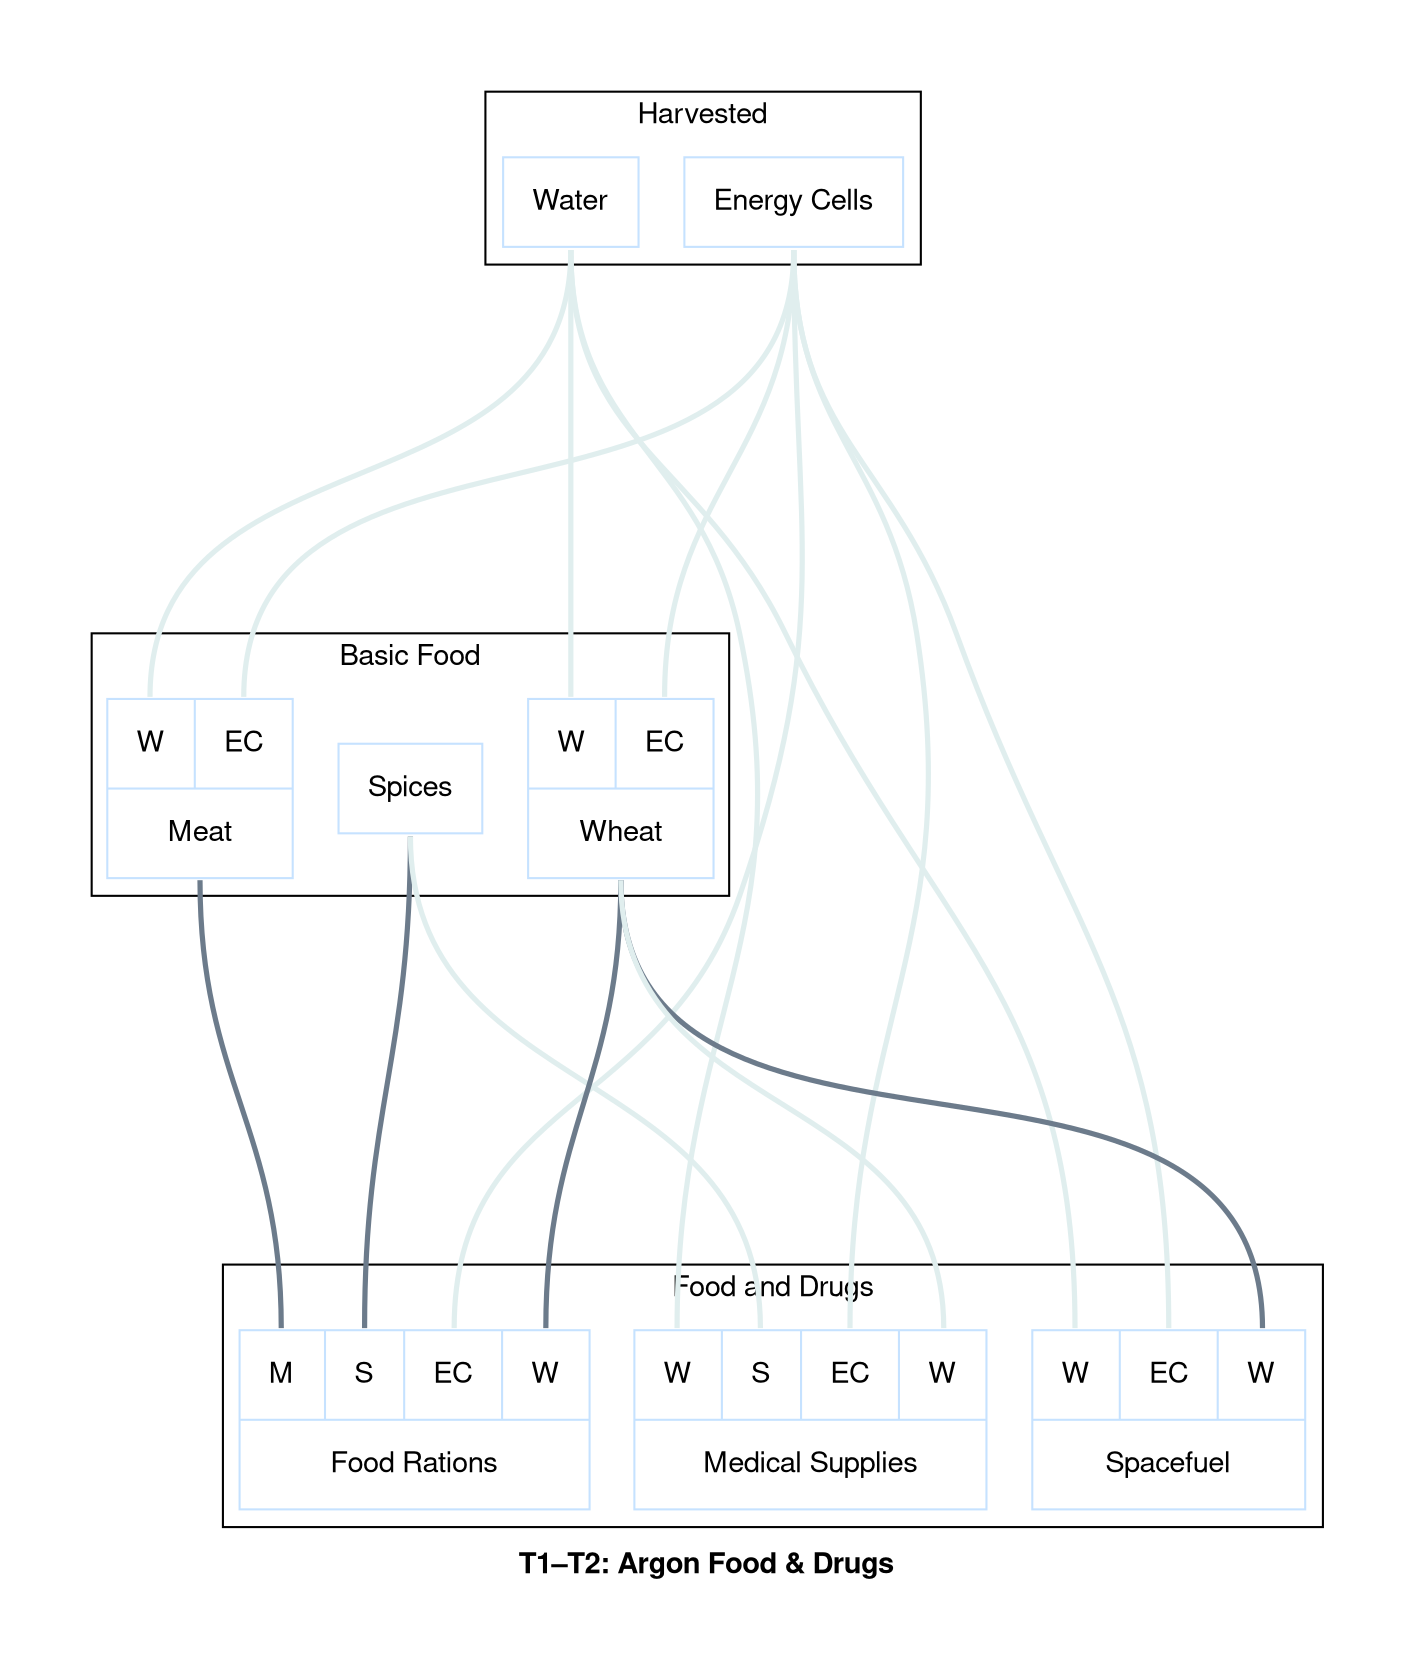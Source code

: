 graph "X4 Economy" {
	edge [arrowType=normal]
	compound=true fontname="Helvetica,Arial,sans-serif"
	label=<<b>T1–T2: Argon Food &amp; Drugs</b>>
	graph [nodesep=0.3 pad=0.5 ranksep=3]
	node [color=slategray1 fontname="Helvetica,Arial,sans-serif" margin=0.2 penwidth=1 shape=box]
	edge [arrowhead=normal arrowtype=normal fontname="Helvetica,Arial,sans-serif" headport=n penwidth=2.5 tailport=s]
	subgraph 0 {
		cluster=true label=Harvested
		water [label="{<output> Water}" colour=lightsteelblue2 shape=record]
		energy_cells [label="{<output> Energy Cells}" colour=lightsteelblue2 shape=record]
	}
	subgraph 1 {
		cluster=true label="Basic Food"
		meat [label="{{<water> W|<energy_cells> EC}|<output> Meat}" colour=lightsteelblue2 shape=record]
		spices [label="{<output> Spices}" colour=lightsteelblue2 shape=record]
		wheat [label="{{<water> W|<energy_cells> EC}|<output> Wheat}" colour=lightsteelblue2 shape=record]
	}
	subgraph 2 {
		cluster=true label="Food and Drugs"
		spacefuel [label="{{<water> W|<energy_cells> EC|<wheat> W}|<output> Spacefuel}" colour=lightsteelblue2 shape=record]
		food_rations [label="{{<meat> M|<spices> S|<energy_cells> EC|<wheat> W}|<output> Food Rations}" colour=lightsteelblue2 shape=record]
		medical_supplies [label="{{<water> W|<spices> S|<energy_cells> EC|<wheat> W}|<output> Medical Supplies}" colour=lightsteelblue2 shape=record]
	}
	energy_cells:output:s -- meat:energy_cells:n [color=azure2]
	water:output:s -- meat:water:n [color=azure2]
	energy_cells:output:s -- wheat:energy_cells:n [color=azure2]
	water:output:s -- wheat:water:n [color=azure2]
	energy_cells:output:s -- spacefuel:energy_cells:n [color=azure2]
	water:output:s -- spacefuel:water:n [color=azure2]
	wheat:output:s -- spacefuel:wheat:n [color=slategray4]
	energy_cells:output:s -- food_rations:energy_cells:n [color=azure2]
	meat:output:s -- food_rations:meat:n [color=slategray4]
	spices:output:s -- food_rations:spices:n [color=slategray4]
	wheat:output:s -- food_rations:wheat:n [color=slategray4]
	energy_cells:output:s -- medical_supplies:energy_cells:n [color=azure2]
	spices:output:s -- medical_supplies:spices:n [color=azure2]
	water:output:s -- medical_supplies:water:n [color=azure2]
	wheat:output:s -- medical_supplies:wheat:n [color=azure2]
}
